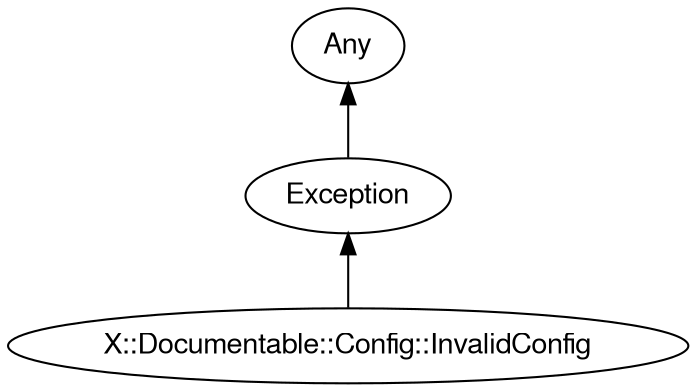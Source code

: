 digraph "perl6-type-graph" {
    rankdir=BT;
    splines=polyline;
    overlap=false; 
    // Types
    "X::Documentable::Config::InvalidConfig" [color="#000000", fontcolor="#000000", href="/type/X::Documentable::Config::InvalidConfig", fontname="FreeSans"];
    "Any" [color="#000000", fontcolor="#000000", href="/type/Any", fontname="FreeSans"];
    "Exception" [color="#000000", fontcolor="#000000", href="/type/Exception", fontname="FreeSans"];

    // Superclasses
    "X::Documentable::Config::InvalidConfig" -> "Exception" [color="#000000"];
    "Exception" -> "Any" [color="#000000"];

    // Roles
}
